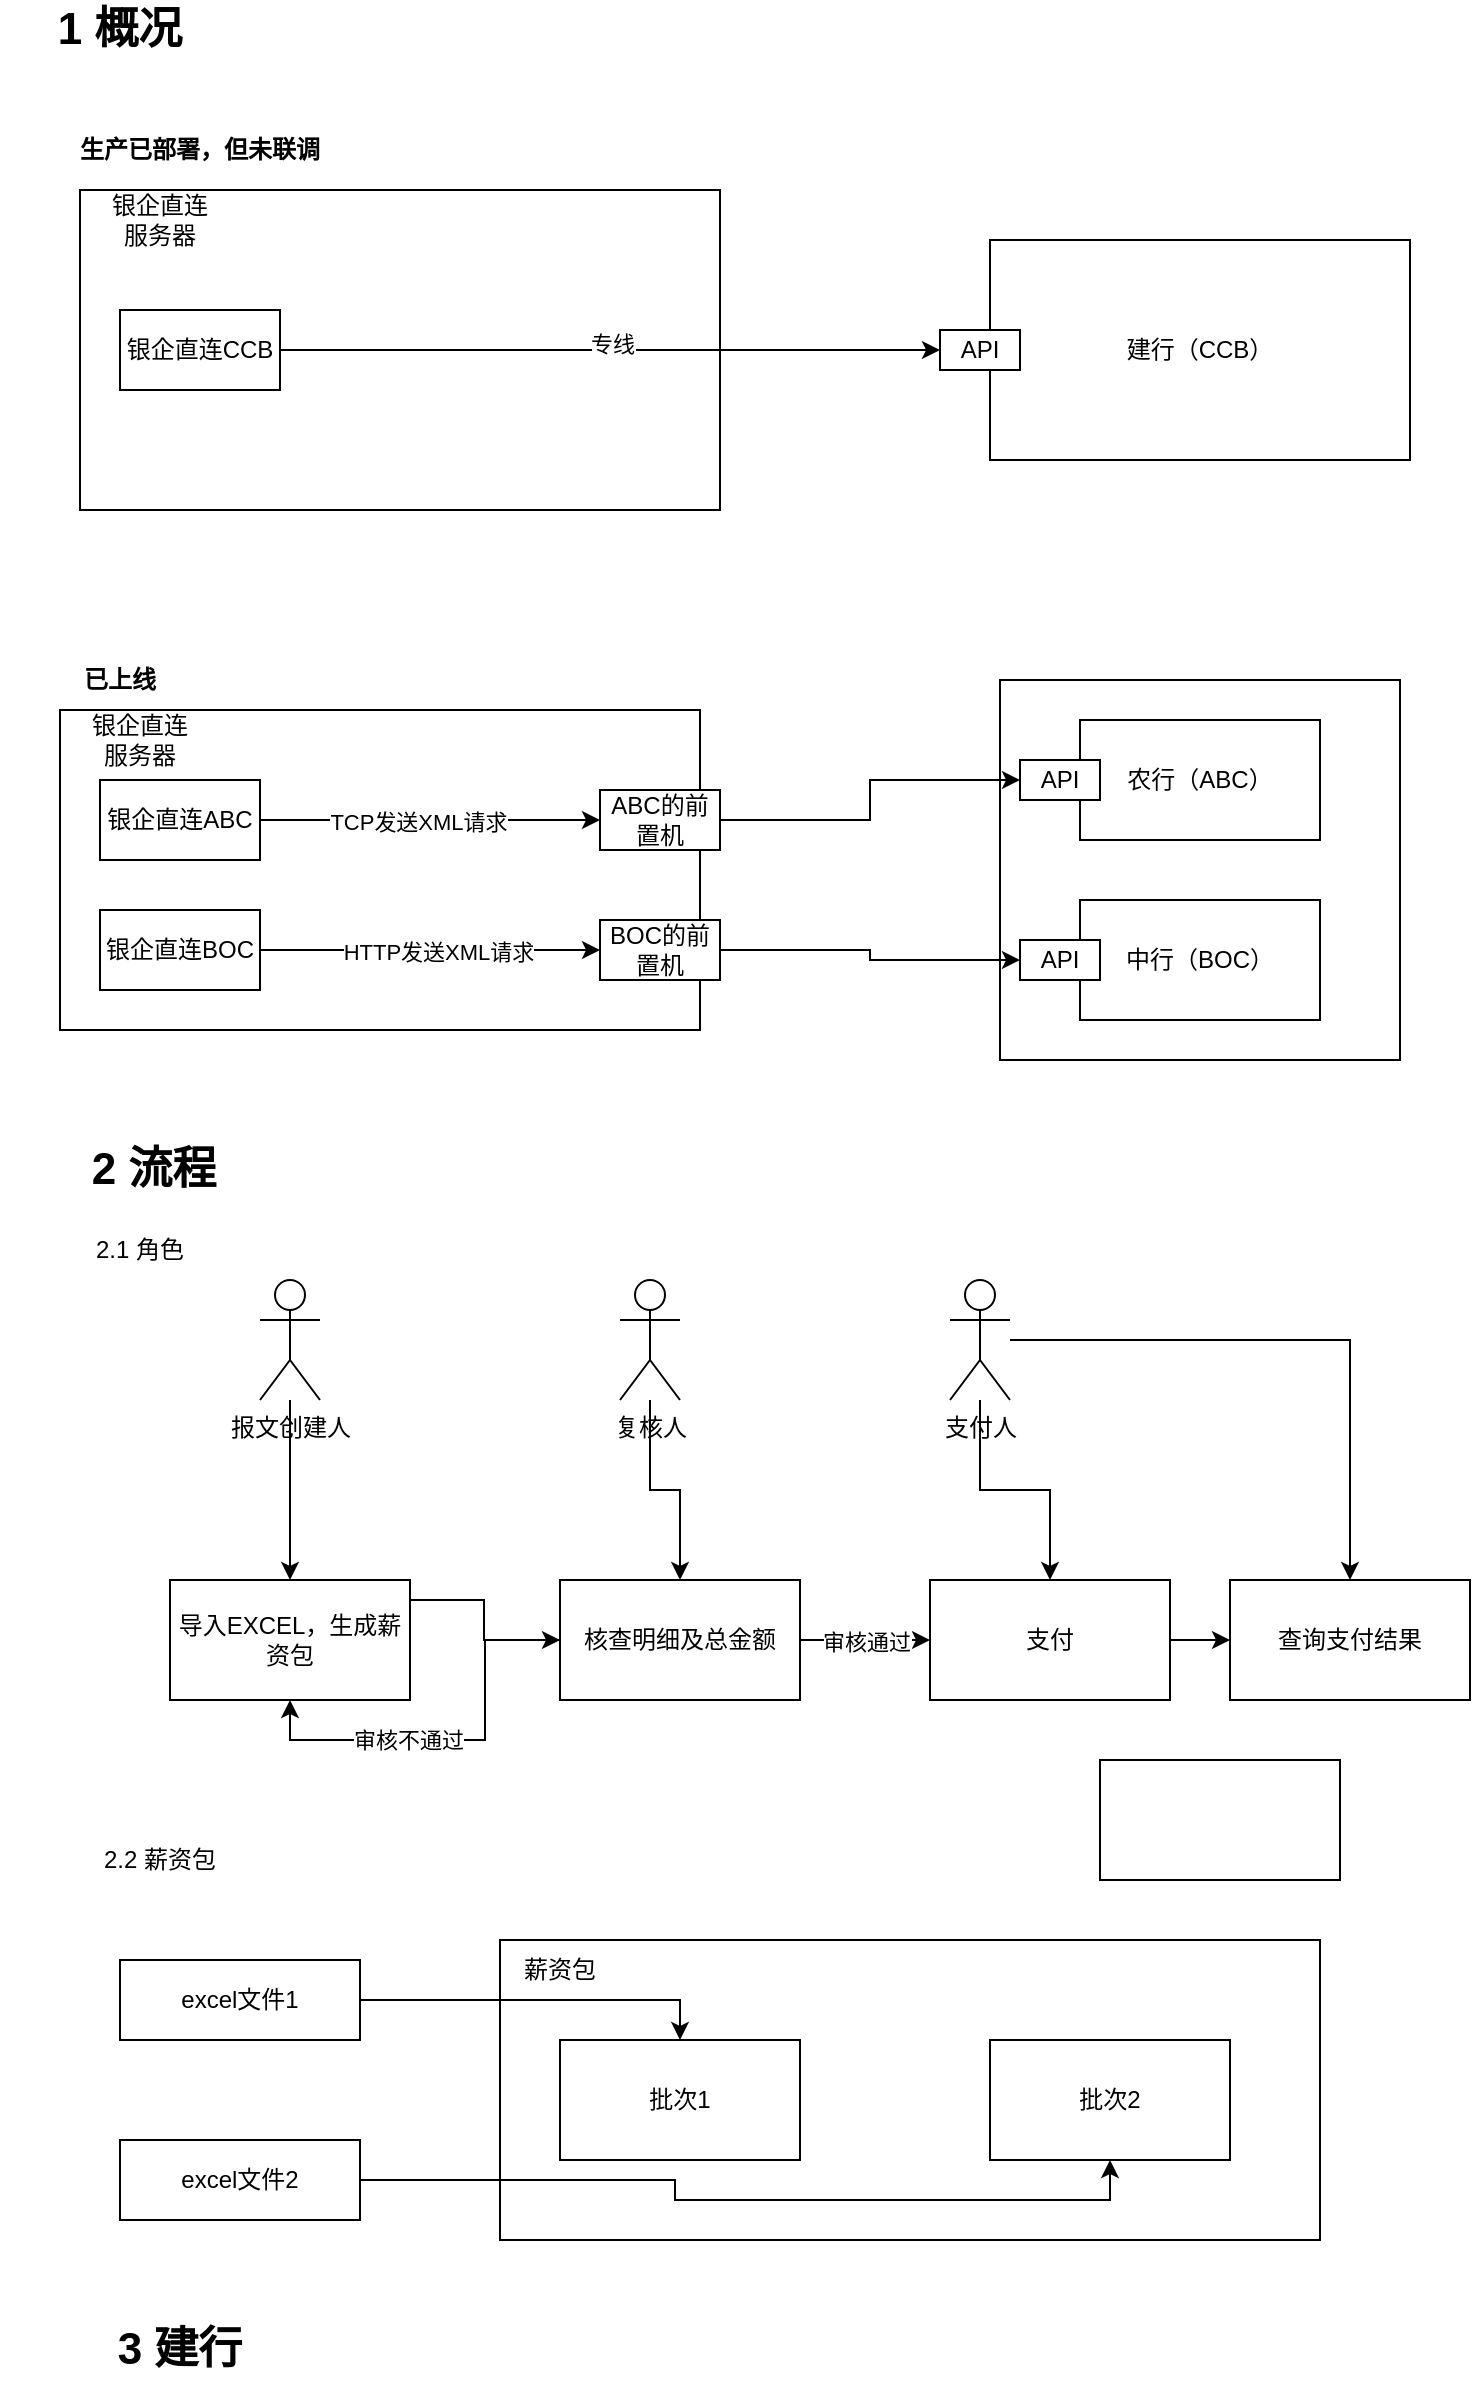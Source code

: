 <mxfile version="24.0.7" type="github">
  <diagram name="第 1 页" id="X4h0lDhVr6DsjgSZqi_2">
    <mxGraphModel dx="1961" dy="1806" grid="1" gridSize="10" guides="1" tooltips="1" connect="1" arrows="1" fold="1" page="1" pageScale="1" pageWidth="827" pageHeight="1169" math="0" shadow="0">
      <root>
        <mxCell id="0" />
        <mxCell id="1" parent="0" />
        <mxCell id="lKBQZbkwnr8usIHEwACZ-23" value="" style="rounded=0;whiteSpace=wrap;html=1;" parent="1" vertex="1">
          <mxGeometry x="-390" y="-265" width="320" height="160" as="geometry" />
        </mxCell>
        <mxCell id="lKBQZbkwnr8usIHEwACZ-7" value="" style="rounded=0;whiteSpace=wrap;html=1;" parent="1" vertex="1">
          <mxGeometry x="70" y="-20" width="200" height="190" as="geometry" />
        </mxCell>
        <mxCell id="lKBQZbkwnr8usIHEwACZ-1" value="" style="rounded=0;whiteSpace=wrap;html=1;" parent="1" vertex="1">
          <mxGeometry x="-400" y="-5" width="320" height="160" as="geometry" />
        </mxCell>
        <mxCell id="lKBQZbkwnr8usIHEwACZ-2" value="建行（CCB）" style="rounded=0;whiteSpace=wrap;html=1;" parent="1" vertex="1">
          <mxGeometry x="65" y="-240" width="210" height="110" as="geometry" />
        </mxCell>
        <mxCell id="lKBQZbkwnr8usIHEwACZ-3" value="农行（ABC）" style="rounded=0;whiteSpace=wrap;html=1;" parent="1" vertex="1">
          <mxGeometry x="110" width="120" height="60" as="geometry" />
        </mxCell>
        <mxCell id="lKBQZbkwnr8usIHEwACZ-4" value="中行（BOC）" style="rounded=0;whiteSpace=wrap;html=1;" parent="1" vertex="1">
          <mxGeometry x="110" y="90" width="120" height="60" as="geometry" />
        </mxCell>
        <mxCell id="lKBQZbkwnr8usIHEwACZ-5" value="银企直连服务器" style="text;strokeColor=none;align=center;fillColor=none;html=1;verticalAlign=middle;whiteSpace=wrap;rounded=0;" parent="1" vertex="1">
          <mxGeometry x="-390" y="-5" width="60" height="30" as="geometry" />
        </mxCell>
        <mxCell id="lKBQZbkwnr8usIHEwACZ-11" style="edgeStyle=orthogonalEdgeStyle;rounded=0;orthogonalLoop=1;jettySize=auto;html=1;entryX=0;entryY=0.5;entryDx=0;entryDy=0;" parent="1" source="lKBQZbkwnr8usIHEwACZ-6" target="lKBQZbkwnr8usIHEwACZ-9" edge="1">
          <mxGeometry relative="1" as="geometry" />
        </mxCell>
        <mxCell id="lKBQZbkwnr8usIHEwACZ-6" value="ABC的前置机" style="text;strokeColor=default;align=center;fillColor=default;html=1;verticalAlign=middle;whiteSpace=wrap;rounded=0;" parent="1" vertex="1">
          <mxGeometry x="-130" y="35" width="60" height="30" as="geometry" />
        </mxCell>
        <mxCell id="lKBQZbkwnr8usIHEwACZ-12" style="edgeStyle=orthogonalEdgeStyle;rounded=0;orthogonalLoop=1;jettySize=auto;html=1;entryX=0;entryY=0.5;entryDx=0;entryDy=0;" parent="1" source="lKBQZbkwnr8usIHEwACZ-8" target="lKBQZbkwnr8usIHEwACZ-10" edge="1">
          <mxGeometry relative="1" as="geometry" />
        </mxCell>
        <mxCell id="lKBQZbkwnr8usIHEwACZ-8" value="BOC的前置机" style="text;strokeColor=default;align=center;fillColor=default;html=1;verticalAlign=middle;whiteSpace=wrap;rounded=0;" parent="1" vertex="1">
          <mxGeometry x="-130" y="100" width="60" height="30" as="geometry" />
        </mxCell>
        <mxCell id="lKBQZbkwnr8usIHEwACZ-9" value="API" style="rounded=0;whiteSpace=wrap;html=1;" parent="1" vertex="1">
          <mxGeometry x="80" y="20" width="40" height="20" as="geometry" />
        </mxCell>
        <mxCell id="lKBQZbkwnr8usIHEwACZ-10" value="API" style="rounded=0;whiteSpace=wrap;html=1;" parent="1" vertex="1">
          <mxGeometry x="80" y="110" width="40" height="20" as="geometry" />
        </mxCell>
        <mxCell id="lKBQZbkwnr8usIHEwACZ-14" style="edgeStyle=orthogonalEdgeStyle;rounded=0;orthogonalLoop=1;jettySize=auto;html=1;entryX=0;entryY=0.5;entryDx=0;entryDy=0;" parent="1" source="lKBQZbkwnr8usIHEwACZ-13" target="lKBQZbkwnr8usIHEwACZ-6" edge="1">
          <mxGeometry relative="1" as="geometry" />
        </mxCell>
        <mxCell id="lKBQZbkwnr8usIHEwACZ-15" value="TCP发送XML请求" style="edgeLabel;html=1;align=center;verticalAlign=middle;resizable=0;points=[];" parent="lKBQZbkwnr8usIHEwACZ-14" vertex="1" connectable="0">
          <mxGeometry x="-0.076" y="-1" relative="1" as="geometry">
            <mxPoint as="offset" />
          </mxGeometry>
        </mxCell>
        <mxCell id="lKBQZbkwnr8usIHEwACZ-13" value="银企直连ABC" style="rounded=0;whiteSpace=wrap;html=1;" parent="1" vertex="1">
          <mxGeometry x="-380" y="30" width="80" height="40" as="geometry" />
        </mxCell>
        <mxCell id="lKBQZbkwnr8usIHEwACZ-17" style="edgeStyle=orthogonalEdgeStyle;rounded=0;orthogonalLoop=1;jettySize=auto;html=1;" parent="1" source="lKBQZbkwnr8usIHEwACZ-16" target="lKBQZbkwnr8usIHEwACZ-8" edge="1">
          <mxGeometry relative="1" as="geometry" />
        </mxCell>
        <mxCell id="lKBQZbkwnr8usIHEwACZ-18" value="HTTP发送XML请求" style="edgeLabel;html=1;align=center;verticalAlign=middle;resizable=0;points=[];" parent="lKBQZbkwnr8usIHEwACZ-17" vertex="1" connectable="0">
          <mxGeometry x="0.039" y="-1" relative="1" as="geometry">
            <mxPoint as="offset" />
          </mxGeometry>
        </mxCell>
        <mxCell id="lKBQZbkwnr8usIHEwACZ-16" value="银企直连BOC" style="rounded=0;whiteSpace=wrap;html=1;" parent="1" vertex="1">
          <mxGeometry x="-380" y="95" width="80" height="40" as="geometry" />
        </mxCell>
        <mxCell id="lKBQZbkwnr8usIHEwACZ-19" value="&lt;b&gt;已上线&lt;/b&gt;" style="text;strokeColor=none;align=center;fillColor=none;html=1;verticalAlign=middle;whiteSpace=wrap;rounded=0;" parent="1" vertex="1">
          <mxGeometry x="-400" y="-35" width="60" height="30" as="geometry" />
        </mxCell>
        <mxCell id="lKBQZbkwnr8usIHEwACZ-20" value="API" style="rounded=0;whiteSpace=wrap;html=1;" parent="1" vertex="1">
          <mxGeometry x="40" y="-195" width="40" height="20" as="geometry" />
        </mxCell>
        <mxCell id="lKBQZbkwnr8usIHEwACZ-22" style="edgeStyle=orthogonalEdgeStyle;rounded=0;orthogonalLoop=1;jettySize=auto;html=1;entryX=0;entryY=0.5;entryDx=0;entryDy=0;" parent="1" source="lKBQZbkwnr8usIHEwACZ-21" target="lKBQZbkwnr8usIHEwACZ-20" edge="1">
          <mxGeometry relative="1" as="geometry" />
        </mxCell>
        <mxCell id="lKBQZbkwnr8usIHEwACZ-25" value="专线" style="edgeLabel;html=1;align=center;verticalAlign=middle;resizable=0;points=[];" parent="lKBQZbkwnr8usIHEwACZ-22" vertex="1" connectable="0">
          <mxGeometry x="0.006" y="3" relative="1" as="geometry">
            <mxPoint as="offset" />
          </mxGeometry>
        </mxCell>
        <mxCell id="lKBQZbkwnr8usIHEwACZ-21" value="银企直连CCB" style="rounded=0;whiteSpace=wrap;html=1;" parent="1" vertex="1">
          <mxGeometry x="-370" y="-205" width="80" height="40" as="geometry" />
        </mxCell>
        <mxCell id="lKBQZbkwnr8usIHEwACZ-24" value="银企直连服务器" style="text;strokeColor=none;align=center;fillColor=none;html=1;verticalAlign=middle;whiteSpace=wrap;rounded=0;" parent="1" vertex="1">
          <mxGeometry x="-380" y="-265" width="60" height="30" as="geometry" />
        </mxCell>
        <mxCell id="fc6A62byB4PiE7tNbmaq-1" value="&lt;b&gt;生产已部署，但未联调&lt;/b&gt;" style="text;strokeColor=none;align=center;fillColor=none;html=1;verticalAlign=middle;whiteSpace=wrap;rounded=0;" vertex="1" parent="1">
          <mxGeometry x="-400" y="-300" width="140" height="30" as="geometry" />
        </mxCell>
        <mxCell id="fc6A62byB4PiE7tNbmaq-2" value="&lt;b&gt;&lt;font style=&quot;font-size: 22px;&quot;&gt;1 概况&lt;/font&gt;&lt;/b&gt;" style="text;strokeColor=none;align=center;fillColor=none;html=1;verticalAlign=middle;whiteSpace=wrap;rounded=0;" vertex="1" parent="1">
          <mxGeometry x="-430" y="-360" width="120" height="30" as="geometry" />
        </mxCell>
        <mxCell id="fc6A62byB4PiE7tNbmaq-3" value="&lt;b&gt;&lt;font style=&quot;font-size: 22px;&quot;&gt;2 流程&lt;/font&gt;&lt;/b&gt;" style="text;strokeColor=none;align=center;fillColor=none;html=1;verticalAlign=middle;whiteSpace=wrap;rounded=0;" vertex="1" parent="1">
          <mxGeometry x="-413" y="210" width="120" height="30" as="geometry" />
        </mxCell>
        <mxCell id="fc6A62byB4PiE7tNbmaq-9" style="edgeStyle=orthogonalEdgeStyle;rounded=0;orthogonalLoop=1;jettySize=auto;html=1;entryX=0.5;entryY=0;entryDx=0;entryDy=0;" edge="1" parent="1" source="fc6A62byB4PiE7tNbmaq-4" target="fc6A62byB4PiE7tNbmaq-8">
          <mxGeometry relative="1" as="geometry" />
        </mxCell>
        <mxCell id="fc6A62byB4PiE7tNbmaq-4" value="报文创建人" style="shape=umlActor;verticalLabelPosition=bottom;verticalAlign=top;html=1;outlineConnect=0;" vertex="1" parent="1">
          <mxGeometry x="-300" y="280" width="30" height="60" as="geometry" />
        </mxCell>
        <mxCell id="fc6A62byB4PiE7tNbmaq-5" value="2.1 角色" style="text;strokeColor=none;align=center;fillColor=none;html=1;verticalAlign=middle;whiteSpace=wrap;rounded=0;" vertex="1" parent="1">
          <mxGeometry x="-390" y="250" width="60" height="30" as="geometry" />
        </mxCell>
        <mxCell id="fc6A62byB4PiE7tNbmaq-12" style="edgeStyle=orthogonalEdgeStyle;rounded=0;orthogonalLoop=1;jettySize=auto;html=1;" edge="1" parent="1" source="fc6A62byB4PiE7tNbmaq-6" target="fc6A62byB4PiE7tNbmaq-10">
          <mxGeometry relative="1" as="geometry" />
        </mxCell>
        <mxCell id="fc6A62byB4PiE7tNbmaq-6" value="复核人" style="shape=umlActor;verticalLabelPosition=bottom;verticalAlign=top;html=1;outlineConnect=0;" vertex="1" parent="1">
          <mxGeometry x="-120" y="280" width="30" height="60" as="geometry" />
        </mxCell>
        <mxCell id="fc6A62byB4PiE7tNbmaq-14" style="edgeStyle=orthogonalEdgeStyle;rounded=0;orthogonalLoop=1;jettySize=auto;html=1;entryX=0.5;entryY=0;entryDx=0;entryDy=0;" edge="1" parent="1" source="fc6A62byB4PiE7tNbmaq-7" target="fc6A62byB4PiE7tNbmaq-13">
          <mxGeometry relative="1" as="geometry" />
        </mxCell>
        <mxCell id="fc6A62byB4PiE7tNbmaq-16" style="edgeStyle=orthogonalEdgeStyle;rounded=0;orthogonalLoop=1;jettySize=auto;html=1;entryX=0.5;entryY=0;entryDx=0;entryDy=0;" edge="1" parent="1" source="fc6A62byB4PiE7tNbmaq-7" target="fc6A62byB4PiE7tNbmaq-15">
          <mxGeometry relative="1" as="geometry" />
        </mxCell>
        <mxCell id="fc6A62byB4PiE7tNbmaq-7" value="支付人" style="shape=umlActor;verticalLabelPosition=bottom;verticalAlign=top;html=1;outlineConnect=0;" vertex="1" parent="1">
          <mxGeometry x="45" y="280" width="30" height="60" as="geometry" />
        </mxCell>
        <mxCell id="fc6A62byB4PiE7tNbmaq-11" style="edgeStyle=orthogonalEdgeStyle;rounded=0;orthogonalLoop=1;jettySize=auto;html=1;entryX=0;entryY=0.5;entryDx=0;entryDy=0;" edge="1" parent="1" source="fc6A62byB4PiE7tNbmaq-8" target="fc6A62byB4PiE7tNbmaq-10">
          <mxGeometry relative="1" as="geometry">
            <Array as="points">
              <mxPoint x="-188" y="440" />
              <mxPoint x="-188" y="460" />
            </Array>
          </mxGeometry>
        </mxCell>
        <mxCell id="fc6A62byB4PiE7tNbmaq-8" value="导入EXCEL，生成薪资包" style="rounded=0;whiteSpace=wrap;html=1;" vertex="1" parent="1">
          <mxGeometry x="-345" y="430" width="120" height="60" as="geometry" />
        </mxCell>
        <mxCell id="fc6A62byB4PiE7tNbmaq-18" style="edgeStyle=orthogonalEdgeStyle;rounded=0;orthogonalLoop=1;jettySize=auto;html=1;entryX=0;entryY=0.5;entryDx=0;entryDy=0;" edge="1" parent="1" source="fc6A62byB4PiE7tNbmaq-10" target="fc6A62byB4PiE7tNbmaq-13">
          <mxGeometry relative="1" as="geometry" />
        </mxCell>
        <mxCell id="fc6A62byB4PiE7tNbmaq-23" value="审核通过" style="edgeLabel;html=1;align=center;verticalAlign=middle;resizable=0;points=[];" vertex="1" connectable="0" parent="fc6A62byB4PiE7tNbmaq-18">
          <mxGeometry x="0.009" y="-1" relative="1" as="geometry">
            <mxPoint as="offset" />
          </mxGeometry>
        </mxCell>
        <mxCell id="fc6A62byB4PiE7tNbmaq-21" style="edgeStyle=orthogonalEdgeStyle;rounded=0;orthogonalLoop=1;jettySize=auto;html=1;entryX=0.5;entryY=1;entryDx=0;entryDy=0;" edge="1" parent="1" source="fc6A62byB4PiE7tNbmaq-10" target="fc6A62byB4PiE7tNbmaq-8">
          <mxGeometry relative="1" as="geometry" />
        </mxCell>
        <mxCell id="fc6A62byB4PiE7tNbmaq-22" value="审核不通过" style="edgeLabel;html=1;align=center;verticalAlign=middle;resizable=0;points=[];" vertex="1" connectable="0" parent="fc6A62byB4PiE7tNbmaq-21">
          <mxGeometry x="0.227" relative="1" as="geometry">
            <mxPoint as="offset" />
          </mxGeometry>
        </mxCell>
        <mxCell id="fc6A62byB4PiE7tNbmaq-10" value="核查明细及总金额" style="rounded=0;whiteSpace=wrap;html=1;" vertex="1" parent="1">
          <mxGeometry x="-150" y="430" width="120" height="60" as="geometry" />
        </mxCell>
        <mxCell id="fc6A62byB4PiE7tNbmaq-19" style="edgeStyle=orthogonalEdgeStyle;rounded=0;orthogonalLoop=1;jettySize=auto;html=1;entryX=0;entryY=0.5;entryDx=0;entryDy=0;" edge="1" parent="1" source="fc6A62byB4PiE7tNbmaq-13" target="fc6A62byB4PiE7tNbmaq-15">
          <mxGeometry relative="1" as="geometry" />
        </mxCell>
        <mxCell id="fc6A62byB4PiE7tNbmaq-13" value="支付" style="rounded=0;whiteSpace=wrap;html=1;" vertex="1" parent="1">
          <mxGeometry x="35" y="430" width="120" height="60" as="geometry" />
        </mxCell>
        <mxCell id="fc6A62byB4PiE7tNbmaq-15" value="查询支付结果" style="rounded=0;whiteSpace=wrap;html=1;" vertex="1" parent="1">
          <mxGeometry x="185" y="430" width="120" height="60" as="geometry" />
        </mxCell>
        <mxCell id="fc6A62byB4PiE7tNbmaq-24" value="2.2 薪资包" style="text;strokeColor=none;align=center;fillColor=none;html=1;verticalAlign=middle;whiteSpace=wrap;rounded=0;" vertex="1" parent="1">
          <mxGeometry x="-380" y="555" width="60" height="30" as="geometry" />
        </mxCell>
        <mxCell id="fc6A62byB4PiE7tNbmaq-25" value="" style="rounded=0;whiteSpace=wrap;html=1;" vertex="1" parent="1">
          <mxGeometry x="-180" y="610" width="410" height="150" as="geometry" />
        </mxCell>
        <mxCell id="fc6A62byB4PiE7tNbmaq-26" value="批次1" style="rounded=0;whiteSpace=wrap;html=1;" vertex="1" parent="1">
          <mxGeometry x="-150" y="660" width="120" height="60" as="geometry" />
        </mxCell>
        <mxCell id="fc6A62byB4PiE7tNbmaq-30" style="edgeStyle=orthogonalEdgeStyle;rounded=0;orthogonalLoop=1;jettySize=auto;html=1;entryX=0.5;entryY=0;entryDx=0;entryDy=0;" edge="1" parent="1" source="fc6A62byB4PiE7tNbmaq-27" target="fc6A62byB4PiE7tNbmaq-26">
          <mxGeometry relative="1" as="geometry" />
        </mxCell>
        <mxCell id="fc6A62byB4PiE7tNbmaq-27" value="excel文件1" style="rounded=0;whiteSpace=wrap;html=1;" vertex="1" parent="1">
          <mxGeometry x="-370" y="620" width="120" height="40" as="geometry" />
        </mxCell>
        <mxCell id="fc6A62byB4PiE7tNbmaq-31" style="edgeStyle=orthogonalEdgeStyle;rounded=0;orthogonalLoop=1;jettySize=auto;html=1;entryX=0.5;entryY=1;entryDx=0;entryDy=0;" edge="1" parent="1" source="fc6A62byB4PiE7tNbmaq-28" target="fc6A62byB4PiE7tNbmaq-29">
          <mxGeometry relative="1" as="geometry" />
        </mxCell>
        <mxCell id="fc6A62byB4PiE7tNbmaq-28" value="excel文件2" style="rounded=0;whiteSpace=wrap;html=1;" vertex="1" parent="1">
          <mxGeometry x="-370" y="710" width="120" height="40" as="geometry" />
        </mxCell>
        <mxCell id="fc6A62byB4PiE7tNbmaq-29" value="批次2" style="rounded=0;whiteSpace=wrap;html=1;" vertex="1" parent="1">
          <mxGeometry x="65" y="660" width="120" height="60" as="geometry" />
        </mxCell>
        <mxCell id="fc6A62byB4PiE7tNbmaq-32" value="薪资包" style="text;strokeColor=none;align=center;fillColor=none;html=1;verticalAlign=middle;whiteSpace=wrap;rounded=0;" vertex="1" parent="1">
          <mxGeometry x="-180" y="610" width="60" height="30" as="geometry" />
        </mxCell>
        <mxCell id="fc6A62byB4PiE7tNbmaq-33" value="" style="rounded=0;whiteSpace=wrap;html=1;" vertex="1" parent="1">
          <mxGeometry x="120" y="520" width="120" height="60" as="geometry" />
        </mxCell>
        <mxCell id="fc6A62byB4PiE7tNbmaq-34" value="&lt;b&gt;&lt;font style=&quot;font-size: 22px;&quot;&gt;3 建行&lt;/font&gt;&lt;/b&gt;" style="text;strokeColor=none;align=center;fillColor=none;html=1;verticalAlign=middle;whiteSpace=wrap;rounded=0;" vertex="1" parent="1">
          <mxGeometry x="-400" y="800" width="120" height="30" as="geometry" />
        </mxCell>
      </root>
    </mxGraphModel>
  </diagram>
</mxfile>
